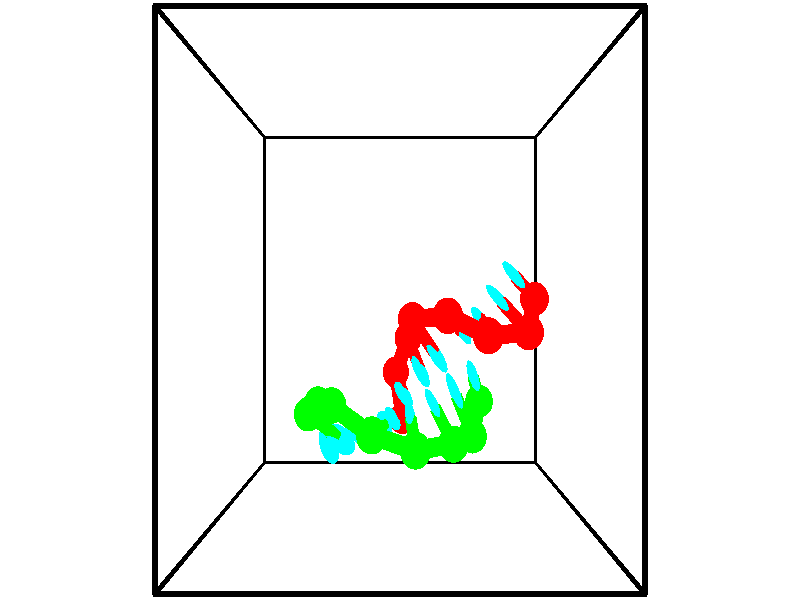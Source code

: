// switches for output
#declare DRAW_BASES = 1; // possible values are 0, 1; only relevant for DNA ribbons
#declare DRAW_BASES_TYPE = 3; // possible values are 1, 2, 3; only relevant for DNA ribbons
#declare DRAW_FOG = 0; // set to 1 to enable fog

#include "colors.inc"

#include "transforms.inc"
background { rgb <1, 1, 1>}

#default {
   normal{
       ripples 0.25
       frequency 0.20
       turbulence 0.2
       lambda 5
   }
	finish {
		phong 0.1
		phong_size 40.
	}
}

// original window dimensions: 1024x640


// camera settings

camera {
	sky <-0, 1, 0>
	up <-0, 1, 0>
	right 1.6 * <1, 0, 0>
	location <2.5, 2.5, 11.1562>
	look_at <2.5, 2.5, 2.5>
	direction <0, 0, -8.6562>
	angle 67.0682
}


# declare cpy_camera_pos = <2.5, 2.5, 11.1562>;
# if (DRAW_FOG = 1)
fog {
	fog_type 2
	up vnormalize(cpy_camera_pos)
	color rgbt<1,1,1,0.3>
	distance 1e-5
	fog_alt 3e-3
	fog_offset 4
}
# end


// LIGHTS

# declare lum = 6;
global_settings {
	ambient_light rgb lum * <0.05, 0.05, 0.05>
	max_trace_level 15
}# declare cpy_direct_light_amount = 0.25;
light_source
{	1000 * <-1, -1, 1>,
	rgb lum * cpy_direct_light_amount
	parallel
}

light_source
{	1000 * <1, 1, -1>,
	rgb lum * cpy_direct_light_amount
	parallel
}

// strand 0

// nucleotide -1

// particle -1
sphere {
	<4.882989, 2.517315, 0.450017> 0.250000
	pigment { color rgbt <1,0,0,0> }
	no_shadow
}
cylinder {
	<4.629448, 2.711418, 0.690933>,  <4.477323, 2.827880, 0.835483>, 0.100000
	pigment { color rgbt <1,0,0,0> }
	no_shadow
}
cylinder {
	<4.629448, 2.711418, 0.690933>,  <4.882989, 2.517315, 0.450017>, 0.100000
	pigment { color rgbt <1,0,0,0> }
	no_shadow
}

// particle -1
sphere {
	<4.629448, 2.711418, 0.690933> 0.100000
	pigment { color rgbt <1,0,0,0> }
	no_shadow
}
sphere {
	0, 1
	scale<0.080000,0.200000,0.300000>
	matrix <-0.697523, -0.695106, -0.174036,
		0.334204, -0.530426, 0.779074,
		-0.633853, 0.485258, 0.602291,
		4.439292, 2.856996, 0.871621>
	pigment { color rgbt <0,1,1,0> }
	no_shadow
}
cylinder {
	<4.642448, 2.052218, 1.097339>,  <4.882989, 2.517315, 0.450017>, 0.130000
	pigment { color rgbt <1,0,0,0> }
	no_shadow
}

// nucleotide -1

// particle -1
sphere {
	<4.642448, 2.052218, 1.097339> 0.250000
	pigment { color rgbt <1,0,0,0> }
	no_shadow
}
cylinder {
	<4.387093, 2.315926, 0.938431>,  <4.233879, 2.474150, 0.843086>, 0.100000
	pigment { color rgbt <1,0,0,0> }
	no_shadow
}
cylinder {
	<4.387093, 2.315926, 0.938431>,  <4.642448, 2.052218, 1.097339>, 0.100000
	pigment { color rgbt <1,0,0,0> }
	no_shadow
}

// particle -1
sphere {
	<4.387093, 2.315926, 0.938431> 0.100000
	pigment { color rgbt <1,0,0,0> }
	no_shadow
}
sphere {
	0, 1
	scale<0.080000,0.200000,0.300000>
	matrix <-0.643605, -0.740290, -0.194274,
		-0.422174, 0.131662, 0.896903,
		-0.638390, 0.659269, -0.397269,
		4.195576, 2.513706, 0.819250>
	pigment { color rgbt <0,1,1,0> }
	no_shadow
}
cylinder {
	<3.929453, 2.017927, 1.400969>,  <4.642448, 2.052218, 1.097339>, 0.130000
	pigment { color rgbt <1,0,0,0> }
	no_shadow
}

// nucleotide -1

// particle -1
sphere {
	<3.929453, 2.017927, 1.400969> 0.250000
	pigment { color rgbt <1,0,0,0> }
	no_shadow
}
cylinder {
	<3.903275, 2.142090, 1.021629>,  <3.887567, 2.216587, 0.794026>, 0.100000
	pigment { color rgbt <1,0,0,0> }
	no_shadow
}
cylinder {
	<3.903275, 2.142090, 1.021629>,  <3.929453, 2.017927, 1.400969>, 0.100000
	pigment { color rgbt <1,0,0,0> }
	no_shadow
}

// particle -1
sphere {
	<3.903275, 2.142090, 1.021629> 0.100000
	pigment { color rgbt <1,0,0,0> }
	no_shadow
}
sphere {
	0, 1
	scale<0.080000,0.200000,0.300000>
	matrix <-0.690484, -0.700198, -0.181533,
		-0.720380, 0.642939, 0.260156,
		-0.065446, 0.310406, -0.948349,
		3.883641, 2.235212, 0.737125>
	pigment { color rgbt <0,1,1,0> }
	no_shadow
}
cylinder {
	<3.282609, 2.282982, 1.267908>,  <3.929453, 2.017927, 1.400969>, 0.130000
	pigment { color rgbt <1,0,0,0> }
	no_shadow
}

// nucleotide -1

// particle -1
sphere {
	<3.282609, 2.282982, 1.267908> 0.250000
	pigment { color rgbt <1,0,0,0> }
	no_shadow
}
cylinder {
	<3.455009, 2.145786, 0.934059>,  <3.558450, 2.063469, 0.733750>, 0.100000
	pigment { color rgbt <1,0,0,0> }
	no_shadow
}
cylinder {
	<3.455009, 2.145786, 0.934059>,  <3.282609, 2.282982, 1.267908>, 0.100000
	pigment { color rgbt <1,0,0,0> }
	no_shadow
}

// particle -1
sphere {
	<3.455009, 2.145786, 0.934059> 0.100000
	pigment { color rgbt <1,0,0,0> }
	no_shadow
}
sphere {
	0, 1
	scale<0.080000,0.200000,0.300000>
	matrix <-0.802350, -0.568890, -0.180550,
		-0.412881, 0.747477, -0.520391,
		0.431002, -0.342990, -0.834623,
		3.584310, 2.042889, 0.683672>
	pigment { color rgbt <0,1,1,0> }
	no_shadow
}
cylinder {
	<2.713727, 2.220357, 0.659590>,  <3.282609, 2.282982, 1.267908>, 0.130000
	pigment { color rgbt <1,0,0,0> }
	no_shadow
}

// nucleotide -1

// particle -1
sphere {
	<2.713727, 2.220357, 0.659590> 0.250000
	pigment { color rgbt <1,0,0,0> }
	no_shadow
}
cylinder {
	<2.959728, 1.912350, 0.591660>,  <3.107329, 1.727545, 0.550901>, 0.100000
	pigment { color rgbt <1,0,0,0> }
	no_shadow
}
cylinder {
	<2.959728, 1.912350, 0.591660>,  <2.713727, 2.220357, 0.659590>, 0.100000
	pigment { color rgbt <1,0,0,0> }
	no_shadow
}

// particle -1
sphere {
	<2.959728, 1.912350, 0.591660> 0.100000
	pigment { color rgbt <1,0,0,0> }
	no_shadow
}
sphere {
	0, 1
	scale<0.080000,0.200000,0.300000>
	matrix <-0.774349, -0.549120, -0.314406,
		0.148843, 0.324866, -0.933974,
		0.615003, -0.770019, -0.169827,
		3.144229, 1.681344, 0.540711>
	pigment { color rgbt <0,1,1,0> }
	no_shadow
}
cylinder {
	<2.649479, 1.910595, -0.036275>,  <2.713727, 2.220357, 0.659590>, 0.130000
	pigment { color rgbt <1,0,0,0> }
	no_shadow
}

// nucleotide -1

// particle -1
sphere {
	<2.649479, 1.910595, -0.036275> 0.250000
	pigment { color rgbt <1,0,0,0> }
	no_shadow
}
cylinder {
	<2.772816, 1.645653, 0.236843>,  <2.846818, 1.486688, 0.400714>, 0.100000
	pigment { color rgbt <1,0,0,0> }
	no_shadow
}
cylinder {
	<2.772816, 1.645653, 0.236843>,  <2.649479, 1.910595, -0.036275>, 0.100000
	pigment { color rgbt <1,0,0,0> }
	no_shadow
}

// particle -1
sphere {
	<2.772816, 1.645653, 0.236843> 0.100000
	pigment { color rgbt <1,0,0,0> }
	no_shadow
}
sphere {
	0, 1
	scale<0.080000,0.200000,0.300000>
	matrix <-0.743297, -0.615692, -0.261596,
		0.593662, -0.426859, -0.682171,
		0.308343, -0.662355, 0.682796,
		2.865319, 1.446946, 0.441682>
	pigment { color rgbt <0,1,1,0> }
	no_shadow
}
cylinder {
	<2.421542, 1.351000, -0.378574>,  <2.649479, 1.910595, -0.036275>, 0.130000
	pigment { color rgbt <1,0,0,0> }
	no_shadow
}

// nucleotide -1

// particle -1
sphere {
	<2.421542, 1.351000, -0.378574> 0.250000
	pigment { color rgbt <1,0,0,0> }
	no_shadow
}
cylinder {
	<2.502975, 1.197510, -0.018284>,  <2.551836, 1.105416, 0.197891>, 0.100000
	pigment { color rgbt <1,0,0,0> }
	no_shadow
}
cylinder {
	<2.502975, 1.197510, -0.018284>,  <2.421542, 1.351000, -0.378574>, 0.100000
	pigment { color rgbt <1,0,0,0> }
	no_shadow
}

// particle -1
sphere {
	<2.502975, 1.197510, -0.018284> 0.100000
	pigment { color rgbt <1,0,0,0> }
	no_shadow
}
sphere {
	0, 1
	scale<0.080000,0.200000,0.300000>
	matrix <-0.651885, -0.739539, -0.167717,
		0.730479, -0.553025, -0.400703,
		0.203584, -0.383726, 0.900726,
		2.564051, 1.082392, 0.251934>
	pigment { color rgbt <0,1,1,0> }
	no_shadow
}
cylinder {
	<2.546693, 0.604324, -0.449975>,  <2.421542, 1.351000, -0.378574>, 0.130000
	pigment { color rgbt <1,0,0,0> }
	no_shadow
}

// nucleotide -1

// particle -1
sphere {
	<2.546693, 0.604324, -0.449975> 0.250000
	pigment { color rgbt <1,0,0,0> }
	no_shadow
}
cylinder {
	<2.443233, 0.664364, -0.068279>,  <2.381158, 0.700388, 0.160738>, 0.100000
	pigment { color rgbt <1,0,0,0> }
	no_shadow
}
cylinder {
	<2.443233, 0.664364, -0.068279>,  <2.546693, 0.604324, -0.449975>, 0.100000
	pigment { color rgbt <1,0,0,0> }
	no_shadow
}

// particle -1
sphere {
	<2.443233, 0.664364, -0.068279> 0.100000
	pigment { color rgbt <1,0,0,0> }
	no_shadow
}
sphere {
	0, 1
	scale<0.080000,0.200000,0.300000>
	matrix <-0.818153, -0.559218, -0.133797,
		0.513544, -0.815319, 0.267446,
		-0.258648, 0.150101, 0.954239,
		2.365639, 0.709394, 0.217992>
	pigment { color rgbt <0,1,1,0> }
	no_shadow
}
// strand 1

// nucleotide -1

// particle -1
sphere {
	<0.967264, 0.906959, -0.106636> 0.250000
	pigment { color rgbt <0,1,0,0> }
	no_shadow
}
cylinder {
	<1.104120, 0.557671, 0.032173>,  <1.186234, 0.348097, 0.115459>, 0.100000
	pigment { color rgbt <0,1,0,0> }
	no_shadow
}
cylinder {
	<1.104120, 0.557671, 0.032173>,  <0.967264, 0.906959, -0.106636>, 0.100000
	pigment { color rgbt <0,1,0,0> }
	no_shadow
}

// particle -1
sphere {
	<1.104120, 0.557671, 0.032173> 0.100000
	pigment { color rgbt <0,1,0,0> }
	no_shadow
}
sphere {
	0, 1
	scale<0.080000,0.200000,0.300000>
	matrix <0.614732, 0.487322, 0.620179,
		-0.710666, 0.001139, 0.703529,
		0.342139, -0.873221, 0.347023,
		1.206762, 0.295704, 0.136280>
	pigment { color rgbt <0,1,1,0> }
	no_shadow
}
cylinder {
	<0.900986, 0.841490, 0.617217>,  <0.967264, 0.906959, -0.106636>, 0.130000
	pigment { color rgbt <0,1,0,0> }
	no_shadow
}

// nucleotide -1

// particle -1
sphere {
	<0.900986, 0.841490, 0.617217> 0.250000
	pigment { color rgbt <0,1,0,0> }
	no_shadow
}
cylinder {
	<1.213972, 0.611038, 0.522709>,  <1.401764, 0.472767, 0.466004>, 0.100000
	pigment { color rgbt <0,1,0,0> }
	no_shadow
}
cylinder {
	<1.213972, 0.611038, 0.522709>,  <0.900986, 0.841490, 0.617217>, 0.100000
	pigment { color rgbt <0,1,0,0> }
	no_shadow
}

// particle -1
sphere {
	<1.213972, 0.611038, 0.522709> 0.100000
	pigment { color rgbt <0,1,0,0> }
	no_shadow
}
sphere {
	0, 1
	scale<0.080000,0.200000,0.300000>
	matrix <0.518334, 0.392355, 0.759860,
		-0.345076, -0.717031, 0.605631,
		0.782466, -0.576129, -0.236269,
		1.448712, 0.438200, 0.451828>
	pigment { color rgbt <0,1,1,0> }
	no_shadow
}
cylinder {
	<1.361391, 1.045200, 1.168123>,  <0.900986, 0.841490, 0.617217>, 0.130000
	pigment { color rgbt <0,1,0,0> }
	no_shadow
}

// nucleotide -1

// particle -1
sphere {
	<1.361391, 1.045200, 1.168123> 0.250000
	pigment { color rgbt <0,1,0,0> }
	no_shadow
}
cylinder {
	<1.586201, 0.816666, 0.928890>,  <1.721087, 0.679545, 0.785350>, 0.100000
	pigment { color rgbt <0,1,0,0> }
	no_shadow
}
cylinder {
	<1.586201, 0.816666, 0.928890>,  <1.361391, 1.045200, 1.168123>, 0.100000
	pigment { color rgbt <0,1,0,0> }
	no_shadow
}

// particle -1
sphere {
	<1.586201, 0.816666, 0.928890> 0.100000
	pigment { color rgbt <0,1,0,0> }
	no_shadow
}
sphere {
	0, 1
	scale<0.080000,0.200000,0.300000>
	matrix <0.823367, 0.317646, 0.470286,
		-0.078713, -0.756753, 0.648945,
		0.562025, -0.571337, -0.598082,
		1.754808, 0.645265, 0.749465>
	pigment { color rgbt <0,1,1,0> }
	no_shadow
}
cylinder {
	<2.046952, 0.694812, 1.494908>,  <1.361391, 1.045200, 1.168123>, 0.130000
	pigment { color rgbt <0,1,0,0> }
	no_shadow
}

// nucleotide -1

// particle -1
sphere {
	<2.046952, 0.694812, 1.494908> 0.250000
	pigment { color rgbt <0,1,0,0> }
	no_shadow
}
cylinder {
	<2.151073, 0.710129, 1.109001>,  <2.213546, 0.719319, 0.877457>, 0.100000
	pigment { color rgbt <0,1,0,0> }
	no_shadow
}
cylinder {
	<2.151073, 0.710129, 1.109001>,  <2.046952, 0.694812, 1.494908>, 0.100000
	pigment { color rgbt <0,1,0,0> }
	no_shadow
}

// particle -1
sphere {
	<2.151073, 0.710129, 1.109001> 0.100000
	pigment { color rgbt <0,1,0,0> }
	no_shadow
}
sphere {
	0, 1
	scale<0.080000,0.200000,0.300000>
	matrix <0.874152, 0.414959, 0.252325,
		0.410001, -0.909034, 0.074542,
		0.260304, 0.038292, -0.964767,
		2.229165, 0.721616, 0.819571>
	pigment { color rgbt <0,1,1,0> }
	no_shadow
}
cylinder {
	<2.747707, 0.482211, 1.442119>,  <2.046952, 0.694812, 1.494908>, 0.130000
	pigment { color rgbt <0,1,0,0> }
	no_shadow
}

// nucleotide -1

// particle -1
sphere {
	<2.747707, 0.482211, 1.442119> 0.250000
	pigment { color rgbt <0,1,0,0> }
	no_shadow
}
cylinder {
	<2.709970, 0.685524, 1.099716>,  <2.687329, 0.807512, 0.894275>, 0.100000
	pigment { color rgbt <0,1,0,0> }
	no_shadow
}
cylinder {
	<2.709970, 0.685524, 1.099716>,  <2.747707, 0.482211, 1.442119>, 0.100000
	pigment { color rgbt <0,1,0,0> }
	no_shadow
}

// particle -1
sphere {
	<2.709970, 0.685524, 1.099716> 0.100000
	pigment { color rgbt <0,1,0,0> }
	no_shadow
}
sphere {
	0, 1
	scale<0.080000,0.200000,0.300000>
	matrix <0.938190, 0.333017, 0.094342,
		0.333017, -0.794196, -0.508283,
		-0.094342, 0.508283, -0.856007,
		2.681668, 0.838009, 0.842914>
	pigment { color rgbt <0,1,1,0> }
	no_shadow
}
cylinder {
	<3.378306, 0.523033, 1.218273>,  <2.747707, 0.482211, 1.442119>, 0.130000
	pigment { color rgbt <0,1,0,0> }
	no_shadow
}

// nucleotide -1

// particle -1
sphere {
	<3.378306, 0.523033, 1.218273> 0.250000
	pigment { color rgbt <0,1,0,0> }
	no_shadow
}
cylinder {
	<3.211157, 0.788338, 0.969929>,  <3.110867, 0.947520, 0.820922>, 0.100000
	pigment { color rgbt <0,1,0,0> }
	no_shadow
}
cylinder {
	<3.211157, 0.788338, 0.969929>,  <3.378306, 0.523033, 1.218273>, 0.100000
	pigment { color rgbt <0,1,0,0> }
	no_shadow
}

// particle -1
sphere {
	<3.211157, 0.788338, 0.969929> 0.100000
	pigment { color rgbt <0,1,0,0> }
	no_shadow
}
sphere {
	0, 1
	scale<0.080000,0.200000,0.300000>
	matrix <0.847748, 0.530384, -0.003977,
		0.326657, -0.527995, -0.783911,
		-0.417874, 0.663260, -0.620860,
		3.085795, 0.987316, 0.783671>
	pigment { color rgbt <0,1,1,0> }
	no_shadow
}
cylinder {
	<3.755065, 0.534663, 0.677921>,  <3.378306, 0.523033, 1.218273>, 0.130000
	pigment { color rgbt <0,1,0,0> }
	no_shadow
}

// nucleotide -1

// particle -1
sphere {
	<3.755065, 0.534663, 0.677921> 0.250000
	pigment { color rgbt <0,1,0,0> }
	no_shadow
}
cylinder {
	<3.582176, 0.894814, 0.657890>,  <3.478443, 1.110904, 0.645872>, 0.100000
	pigment { color rgbt <0,1,0,0> }
	no_shadow
}
cylinder {
	<3.582176, 0.894814, 0.657890>,  <3.755065, 0.534663, 0.677921>, 0.100000
	pigment { color rgbt <0,1,0,0> }
	no_shadow
}

// particle -1
sphere {
	<3.582176, 0.894814, 0.657890> 0.100000
	pigment { color rgbt <0,1,0,0> }
	no_shadow
}
sphere {
	0, 1
	scale<0.080000,0.200000,0.300000>
	matrix <0.899402, 0.426405, -0.096204,
		-0.065267, -0.086622, -0.994101,
		-0.432223, 0.900375, -0.050078,
		3.452509, 1.164926, 0.642867>
	pigment { color rgbt <0,1,1,0> }
	no_shadow
}
cylinder {
	<3.945665, 0.959108, 0.113543>,  <3.755065, 0.534663, 0.677921>, 0.130000
	pigment { color rgbt <0,1,0,0> }
	no_shadow
}

// nucleotide -1

// particle -1
sphere {
	<3.945665, 0.959108, 0.113543> 0.250000
	pigment { color rgbt <0,1,0,0> }
	no_shadow
}
cylinder {
	<3.847940, 1.209030, 0.410172>,  <3.789306, 1.358984, 0.588149>, 0.100000
	pigment { color rgbt <0,1,0,0> }
	no_shadow
}
cylinder {
	<3.847940, 1.209030, 0.410172>,  <3.945665, 0.959108, 0.113543>, 0.100000
	pigment { color rgbt <0,1,0,0> }
	no_shadow
}

// particle -1
sphere {
	<3.847940, 1.209030, 0.410172> 0.100000
	pigment { color rgbt <0,1,0,0> }
	no_shadow
}
sphere {
	0, 1
	scale<0.080000,0.200000,0.300000>
	matrix <0.922704, 0.384971, -0.020369,
		-0.298210, 0.679275, -0.670564,
		-0.244312, 0.624806, 0.741572,
		3.774647, 1.396472, 0.632643>
	pigment { color rgbt <0,1,1,0> }
	no_shadow
}
// box output
cylinder {
	<0.000000, 0.000000, 0.000000>,  <5.000000, 0.000000, 0.000000>, 0.025000
	pigment { color rgbt <0,0,0,0> }
	no_shadow
}
cylinder {
	<0.000000, 0.000000, 0.000000>,  <0.000000, 5.000000, 0.000000>, 0.025000
	pigment { color rgbt <0,0,0,0> }
	no_shadow
}
cylinder {
	<0.000000, 0.000000, 0.000000>,  <0.000000, 0.000000, 5.000000>, 0.025000
	pigment { color rgbt <0,0,0,0> }
	no_shadow
}
cylinder {
	<5.000000, 5.000000, 5.000000>,  <0.000000, 5.000000, 5.000000>, 0.025000
	pigment { color rgbt <0,0,0,0> }
	no_shadow
}
cylinder {
	<5.000000, 5.000000, 5.000000>,  <5.000000, 0.000000, 5.000000>, 0.025000
	pigment { color rgbt <0,0,0,0> }
	no_shadow
}
cylinder {
	<5.000000, 5.000000, 5.000000>,  <5.000000, 5.000000, 0.000000>, 0.025000
	pigment { color rgbt <0,0,0,0> }
	no_shadow
}
cylinder {
	<0.000000, 0.000000, 5.000000>,  <0.000000, 5.000000, 5.000000>, 0.025000
	pigment { color rgbt <0,0,0,0> }
	no_shadow
}
cylinder {
	<0.000000, 0.000000, 5.000000>,  <5.000000, 0.000000, 5.000000>, 0.025000
	pigment { color rgbt <0,0,0,0> }
	no_shadow
}
cylinder {
	<5.000000, 5.000000, 0.000000>,  <0.000000, 5.000000, 0.000000>, 0.025000
	pigment { color rgbt <0,0,0,0> }
	no_shadow
}
cylinder {
	<5.000000, 5.000000, 0.000000>,  <5.000000, 0.000000, 0.000000>, 0.025000
	pigment { color rgbt <0,0,0,0> }
	no_shadow
}
cylinder {
	<5.000000, 0.000000, 5.000000>,  <5.000000, 0.000000, 0.000000>, 0.025000
	pigment { color rgbt <0,0,0,0> }
	no_shadow
}
cylinder {
	<0.000000, 5.000000, 0.000000>,  <0.000000, 5.000000, 5.000000>, 0.025000
	pigment { color rgbt <0,0,0,0> }
	no_shadow
}
// end of box output
